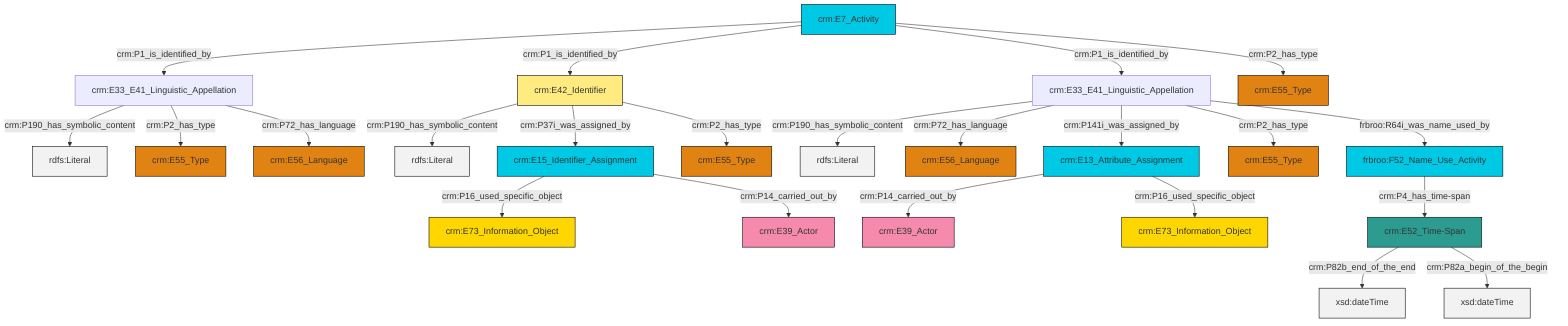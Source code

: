 graph TD
classDef Literal fill:#f2f2f2,stroke:#000000;
classDef CRM_Entity fill:#FFFFFF,stroke:#000000;
classDef Temporal_Entity fill:#00C9E6, stroke:#000000;
classDef Type fill:#E18312, stroke:#000000;
classDef Time-Span fill:#2C9C91, stroke:#000000;
classDef Appellation fill:#FFEB7F, stroke:#000000;
classDef Place fill:#008836, stroke:#000000;
classDef Persistent_Item fill:#B266B2, stroke:#000000;
classDef Conceptual_Object fill:#FFD700, stroke:#000000;
classDef Physical_Thing fill:#D2B48C, stroke:#000000;
classDef Actor fill:#f58aad, stroke:#000000;
classDef PC_Classes fill:#4ce600, stroke:#000000;
classDef Multi fill:#cccccc,stroke:#000000;

4["crm:E15_Identifier_Assignment"]:::Temporal_Entity -->|crm:P16_used_specific_object| 5["crm:E73_Information_Object"]:::Conceptual_Object
8["crm:E7_Activity"]:::Temporal_Entity -->|crm:P1_is_identified_by| 9["crm:E33_E41_Linguistic_Appellation"]:::Default
8["crm:E7_Activity"]:::Temporal_Entity -->|crm:P1_is_identified_by| 12["crm:E42_Identifier"]:::Appellation
12["crm:E42_Identifier"]:::Appellation -->|crm:P190_has_symbolic_content| 13[rdfs:Literal]:::Literal
14["crm:E33_E41_Linguistic_Appellation"]:::Default -->|crm:P190_has_symbolic_content| 15[rdfs:Literal]:::Literal
8["crm:E7_Activity"]:::Temporal_Entity -->|crm:P1_is_identified_by| 14["crm:E33_E41_Linguistic_Appellation"]:::Default
19["crm:E13_Attribute_Assignment"]:::Temporal_Entity -->|crm:P14_carried_out_by| 0["crm:E39_Actor"]:::Actor
21["crm:E52_Time-Span"]:::Time-Span -->|crm:P82b_end_of_the_end| 22[xsd:dateTime]:::Literal
14["crm:E33_E41_Linguistic_Appellation"]:::Default -->|crm:P72_has_language| 17["crm:E56_Language"]:::Type
8["crm:E7_Activity"]:::Temporal_Entity -->|crm:P2_has_type| 23["crm:E55_Type"]:::Type
14["crm:E33_E41_Linguistic_Appellation"]:::Default -->|crm:P141i_was_assigned_by| 19["crm:E13_Attribute_Assignment"]:::Temporal_Entity
9["crm:E33_E41_Linguistic_Appellation"]:::Default -->|crm:P190_has_symbolic_content| 26[rdfs:Literal]:::Literal
12["crm:E42_Identifier"]:::Appellation -->|crm:P37i_was_assigned_by| 4["crm:E15_Identifier_Assignment"]:::Temporal_Entity
9["crm:E33_E41_Linguistic_Appellation"]:::Default -->|crm:P2_has_type| 30["crm:E55_Type"]:::Type
19["crm:E13_Attribute_Assignment"]:::Temporal_Entity -->|crm:P16_used_specific_object| 6["crm:E73_Information_Object"]:::Conceptual_Object
9["crm:E33_E41_Linguistic_Appellation"]:::Default -->|crm:P72_has_language| 27["crm:E56_Language"]:::Type
21["crm:E52_Time-Span"]:::Time-Span -->|crm:P82a_begin_of_the_begin| 37[xsd:dateTime]:::Literal
4["crm:E15_Identifier_Assignment"]:::Temporal_Entity -->|crm:P14_carried_out_by| 10["crm:E39_Actor"]:::Actor
14["crm:E33_E41_Linguistic_Appellation"]:::Default -->|crm:P2_has_type| 38["crm:E55_Type"]:::Type
12["crm:E42_Identifier"]:::Appellation -->|crm:P2_has_type| 2["crm:E55_Type"]:::Type
24["frbroo:F52_Name_Use_Activity"]:::Temporal_Entity -->|crm:P4_has_time-span| 21["crm:E52_Time-Span"]:::Time-Span
14["crm:E33_E41_Linguistic_Appellation"]:::Default -->|frbroo:R64i_was_name_used_by| 24["frbroo:F52_Name_Use_Activity"]:::Temporal_Entity